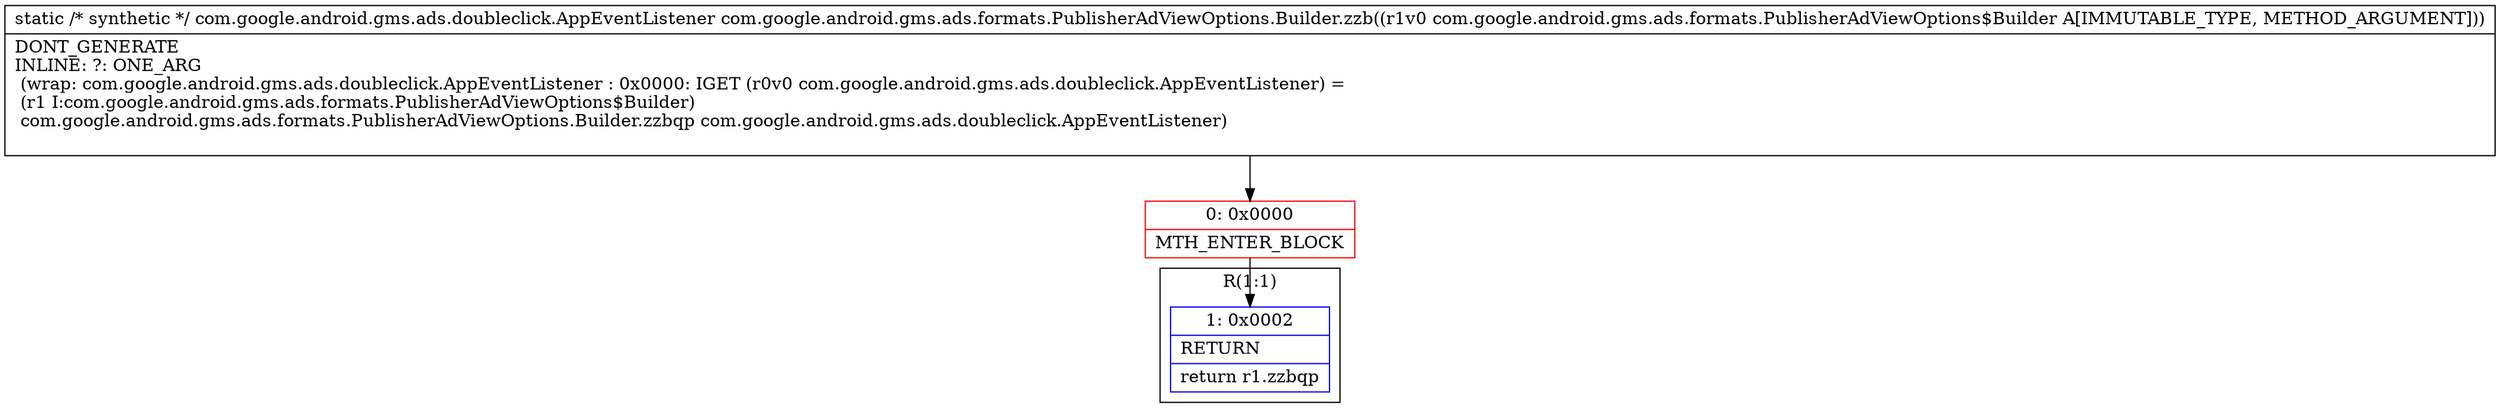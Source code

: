 digraph "CFG forcom.google.android.gms.ads.formats.PublisherAdViewOptions.Builder.zzb(Lcom\/google\/android\/gms\/ads\/formats\/PublisherAdViewOptions$Builder;)Lcom\/google\/android\/gms\/ads\/doubleclick\/AppEventListener;" {
subgraph cluster_Region_1191978904 {
label = "R(1:1)";
node [shape=record,color=blue];
Node_1 [shape=record,label="{1\:\ 0x0002|RETURN\l|return r1.zzbqp\l}"];
}
Node_0 [shape=record,color=red,label="{0\:\ 0x0000|MTH_ENTER_BLOCK\l}"];
MethodNode[shape=record,label="{static \/* synthetic *\/ com.google.android.gms.ads.doubleclick.AppEventListener com.google.android.gms.ads.formats.PublisherAdViewOptions.Builder.zzb((r1v0 com.google.android.gms.ads.formats.PublisherAdViewOptions$Builder A[IMMUTABLE_TYPE, METHOD_ARGUMENT]))  | DONT_GENERATE\lINLINE: ?: ONE_ARG  \l  (wrap: com.google.android.gms.ads.doubleclick.AppEventListener : 0x0000: IGET  (r0v0 com.google.android.gms.ads.doubleclick.AppEventListener) = \l  (r1 I:com.google.android.gms.ads.formats.PublisherAdViewOptions$Builder)\l com.google.android.gms.ads.formats.PublisherAdViewOptions.Builder.zzbqp com.google.android.gms.ads.doubleclick.AppEventListener)\l\l}"];
MethodNode -> Node_0;
Node_0 -> Node_1;
}


